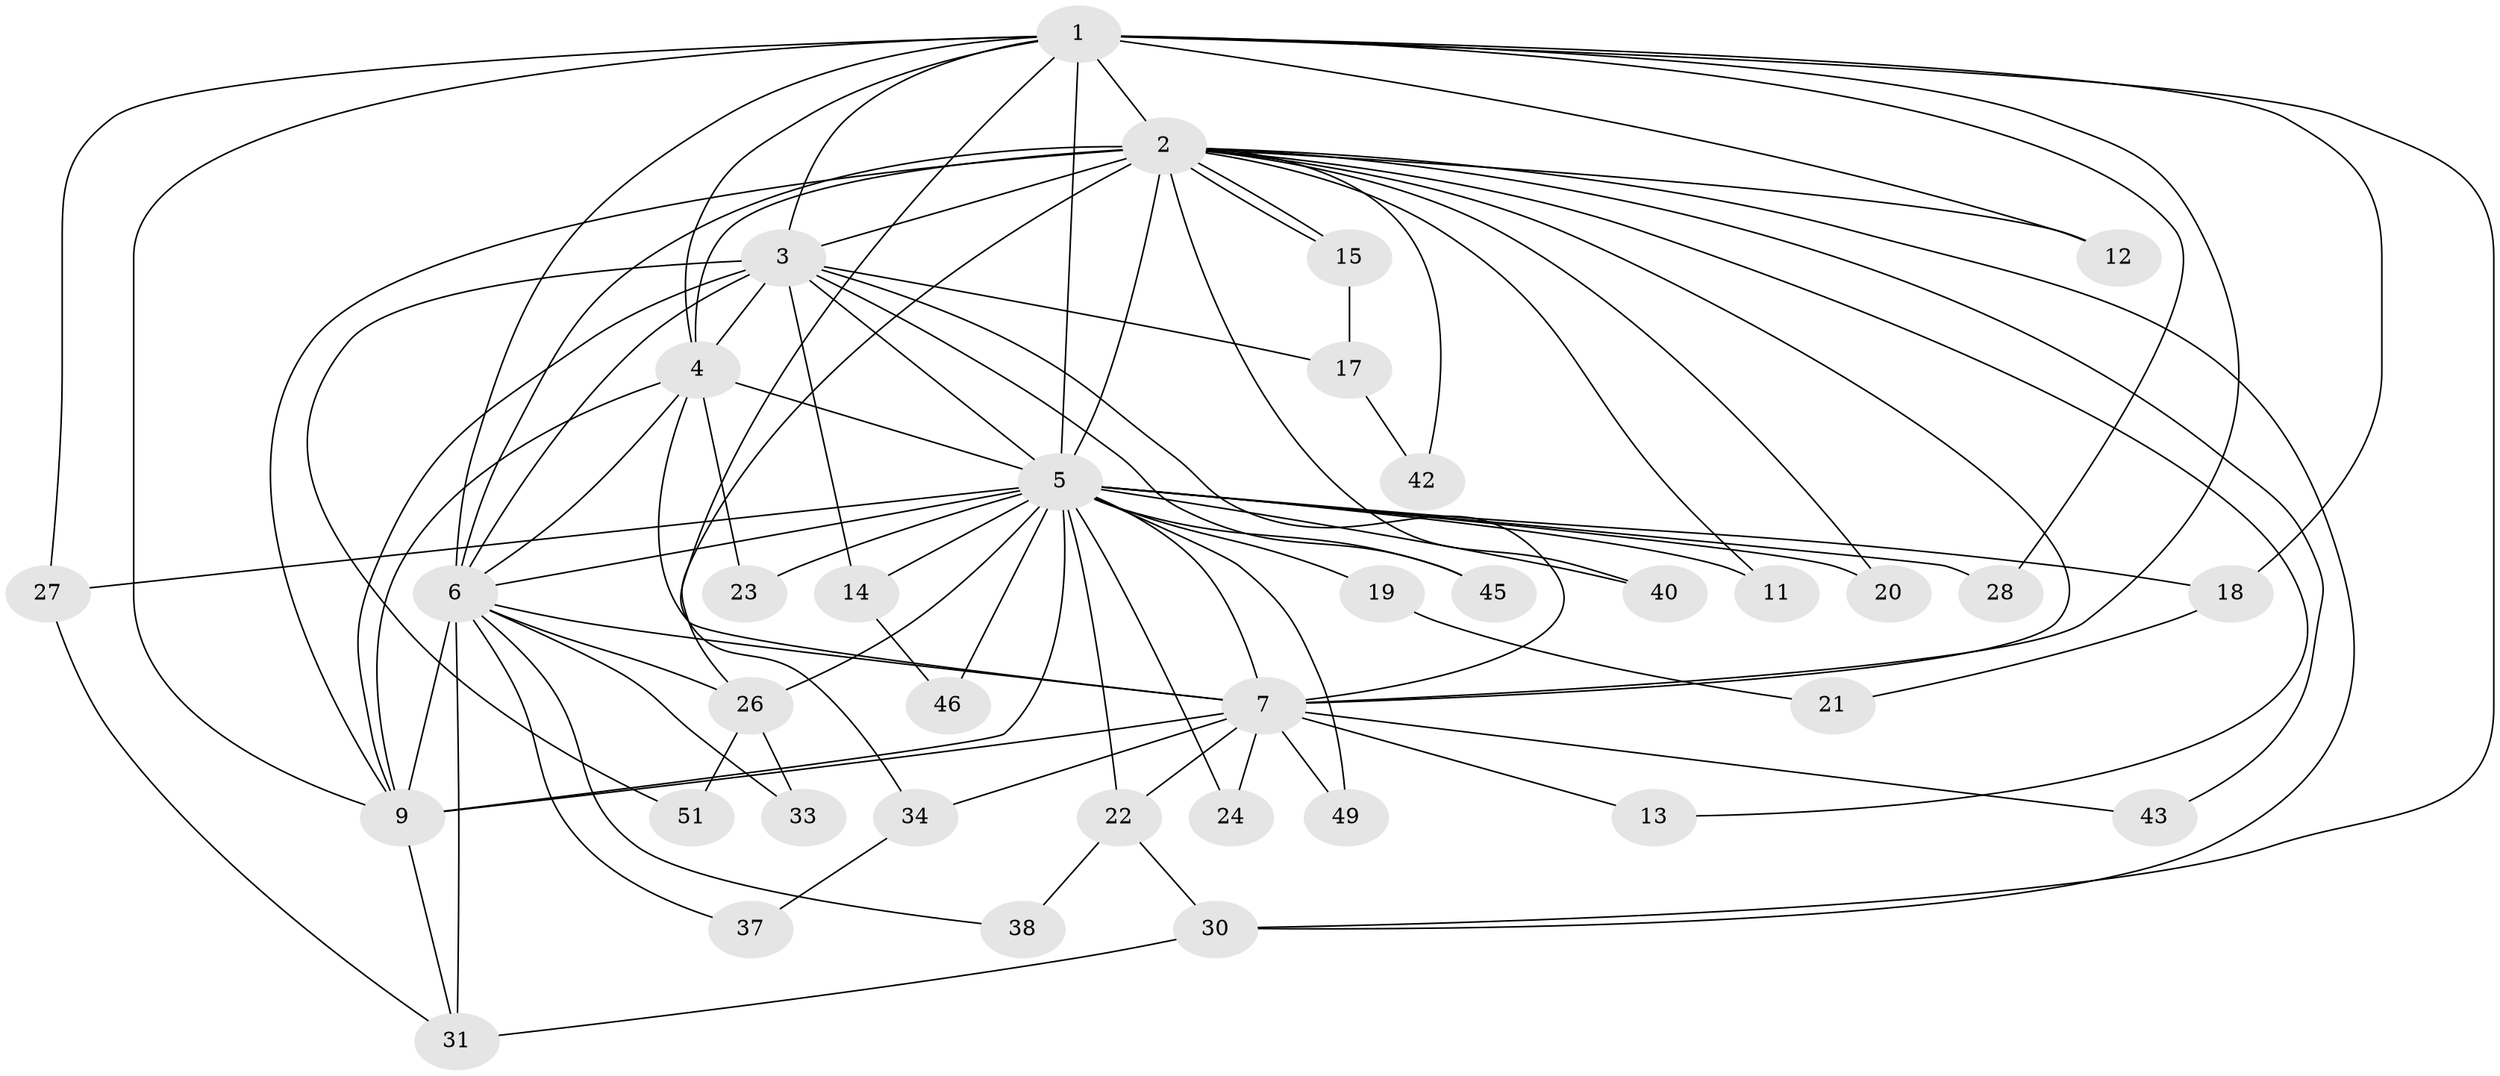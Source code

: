 // original degree distribution, {15: 0.05660377358490566, 24: 0.018867924528301886, 14: 0.05660377358490566, 10: 0.03773584905660377, 17: 0.018867924528301886, 2: 0.4716981132075472, 4: 0.05660377358490566, 3: 0.24528301886792453, 5: 0.018867924528301886, 8: 0.018867924528301886}
// Generated by graph-tools (version 1.1) at 2025/17/03/04/25 18:17:23]
// undirected, 37 vertices, 89 edges
graph export_dot {
graph [start="1"]
  node [color=gray90,style=filled];
  1;
  2 [super="+25+53+50+35+32"];
  3 [super="+44"];
  4;
  5 [super="+8+10+41"];
  6;
  7;
  9;
  11;
  12;
  13;
  14;
  15;
  17;
  18;
  19;
  20;
  21;
  22;
  23;
  24 [super="+29"];
  26;
  27 [super="+47"];
  28;
  30;
  31 [super="+39"];
  33;
  34;
  37;
  38;
  40;
  42;
  43;
  45;
  46;
  49;
  51;
  1 -- 2;
  1 -- 3;
  1 -- 4;
  1 -- 5 [weight=3];
  1 -- 6;
  1 -- 7;
  1 -- 9;
  1 -- 12;
  1 -- 18;
  1 -- 28;
  1 -- 30;
  1 -- 34;
  1 -- 27;
  2 -- 3;
  2 -- 4;
  2 -- 5 [weight=5];
  2 -- 6;
  2 -- 7;
  2 -- 9;
  2 -- 11;
  2 -- 12;
  2 -- 13;
  2 -- 15;
  2 -- 15;
  2 -- 20 [weight=2];
  2 -- 40;
  2 -- 42;
  2 -- 43;
  2 -- 26 [weight=3];
  2 -- 30;
  3 -- 4;
  3 -- 5 [weight=3];
  3 -- 6;
  3 -- 7;
  3 -- 9;
  3 -- 14 [weight=2];
  3 -- 17;
  3 -- 45;
  3 -- 51;
  4 -- 5 [weight=3];
  4 -- 6;
  4 -- 7;
  4 -- 9;
  4 -- 23;
  5 -- 6 [weight=4];
  5 -- 7 [weight=3];
  5 -- 9 [weight=3];
  5 -- 11;
  5 -- 14;
  5 -- 18;
  5 -- 26 [weight=2];
  5 -- 40;
  5 -- 49;
  5 -- 46;
  5 -- 19 [weight=2];
  5 -- 22;
  5 -- 23;
  5 -- 27 [weight=2];
  5 -- 45;
  5 -- 20;
  5 -- 24 [weight=2];
  5 -- 28;
  6 -- 7;
  6 -- 9;
  6 -- 26;
  6 -- 33;
  6 -- 37;
  6 -- 38;
  6 -- 31;
  7 -- 9;
  7 -- 13;
  7 -- 22;
  7 -- 24;
  7 -- 34;
  7 -- 43;
  7 -- 49;
  9 -- 31;
  14 -- 46;
  15 -- 17;
  17 -- 42;
  18 -- 21;
  19 -- 21;
  22 -- 30;
  22 -- 38;
  26 -- 33;
  26 -- 51;
  27 -- 31;
  30 -- 31;
  34 -- 37;
}
